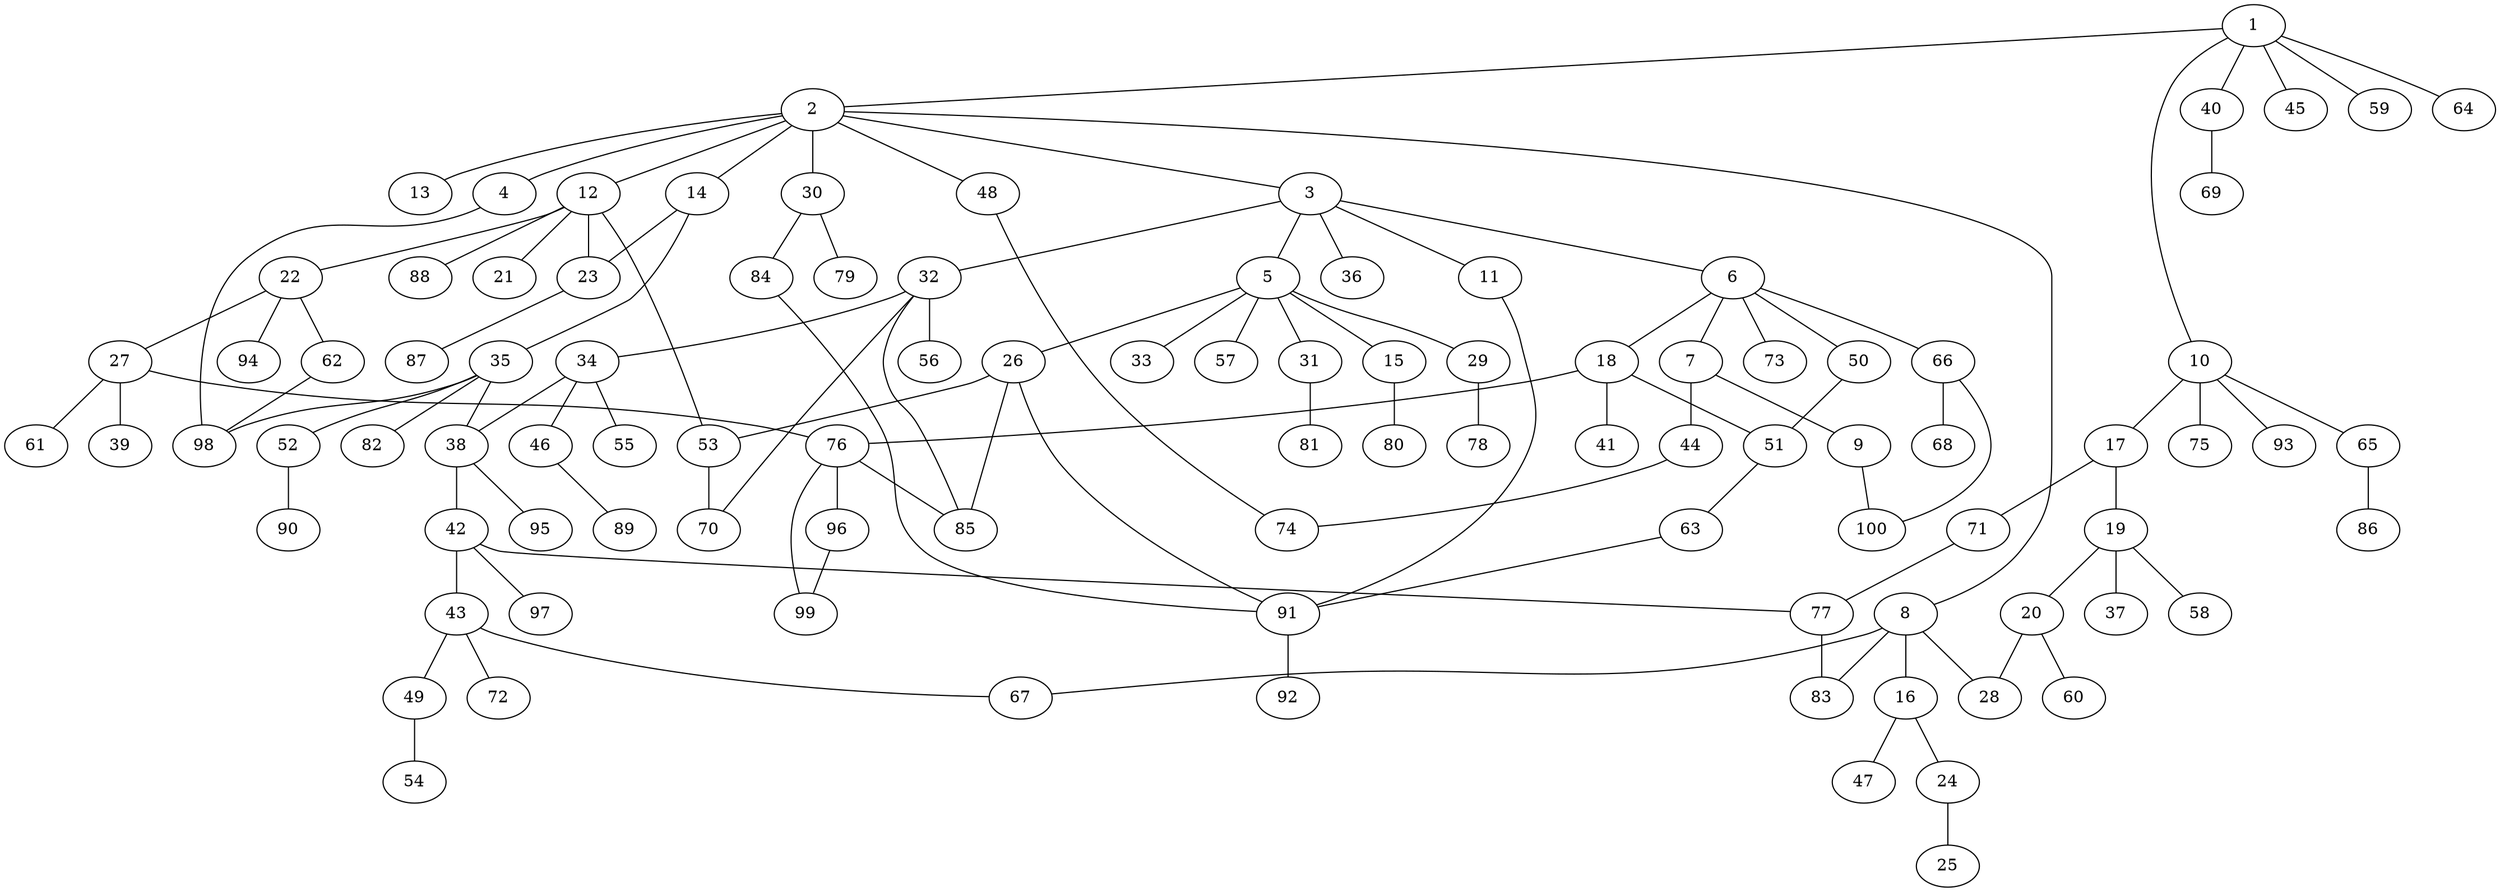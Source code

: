 graph graphname {1--2
1--10
1--40
1--45
1--59
1--64
2--3
2--4
2--8
2--12
2--13
2--14
2--30
2--48
3--5
3--6
3--11
3--32
3--36
4--98
5--15
5--26
5--29
5--31
5--33
5--57
6--7
6--18
6--50
6--66
6--73
7--9
7--44
8--16
8--28
8--67
8--83
9--100
10--17
10--65
10--75
10--93
11--91
12--21
12--22
12--23
12--53
12--88
14--23
14--35
15--80
16--24
16--47
17--19
17--71
18--41
18--51
18--76
19--20
19--37
19--58
20--28
20--60
22--27
22--62
22--94
23--87
24--25
26--53
26--85
26--91
27--39
27--61
27--76
29--78
30--79
30--84
31--81
32--34
32--56
32--70
32--85
34--38
34--46
34--55
35--38
35--52
35--82
35--98
38--42
38--95
40--69
42--43
42--77
42--97
43--49
43--67
43--72
44--74
46--89
48--74
49--54
50--51
51--63
52--90
53--70
62--98
63--91
65--86
66--68
66--100
71--77
76--85
76--96
76--99
77--83
84--91
91--92
96--99
}